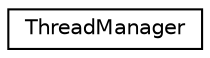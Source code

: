 digraph "Graphical Class Hierarchy"
{
  edge [fontname="Helvetica",fontsize="10",labelfontname="Helvetica",labelfontsize="10"];
  node [fontname="Helvetica",fontsize="10",shape=record];
  rankdir="LR";
  Node0 [label="ThreadManager",height=0.2,width=0.4,color="black", fillcolor="white", style="filled",URL="$classThreadManager.html"];
}

